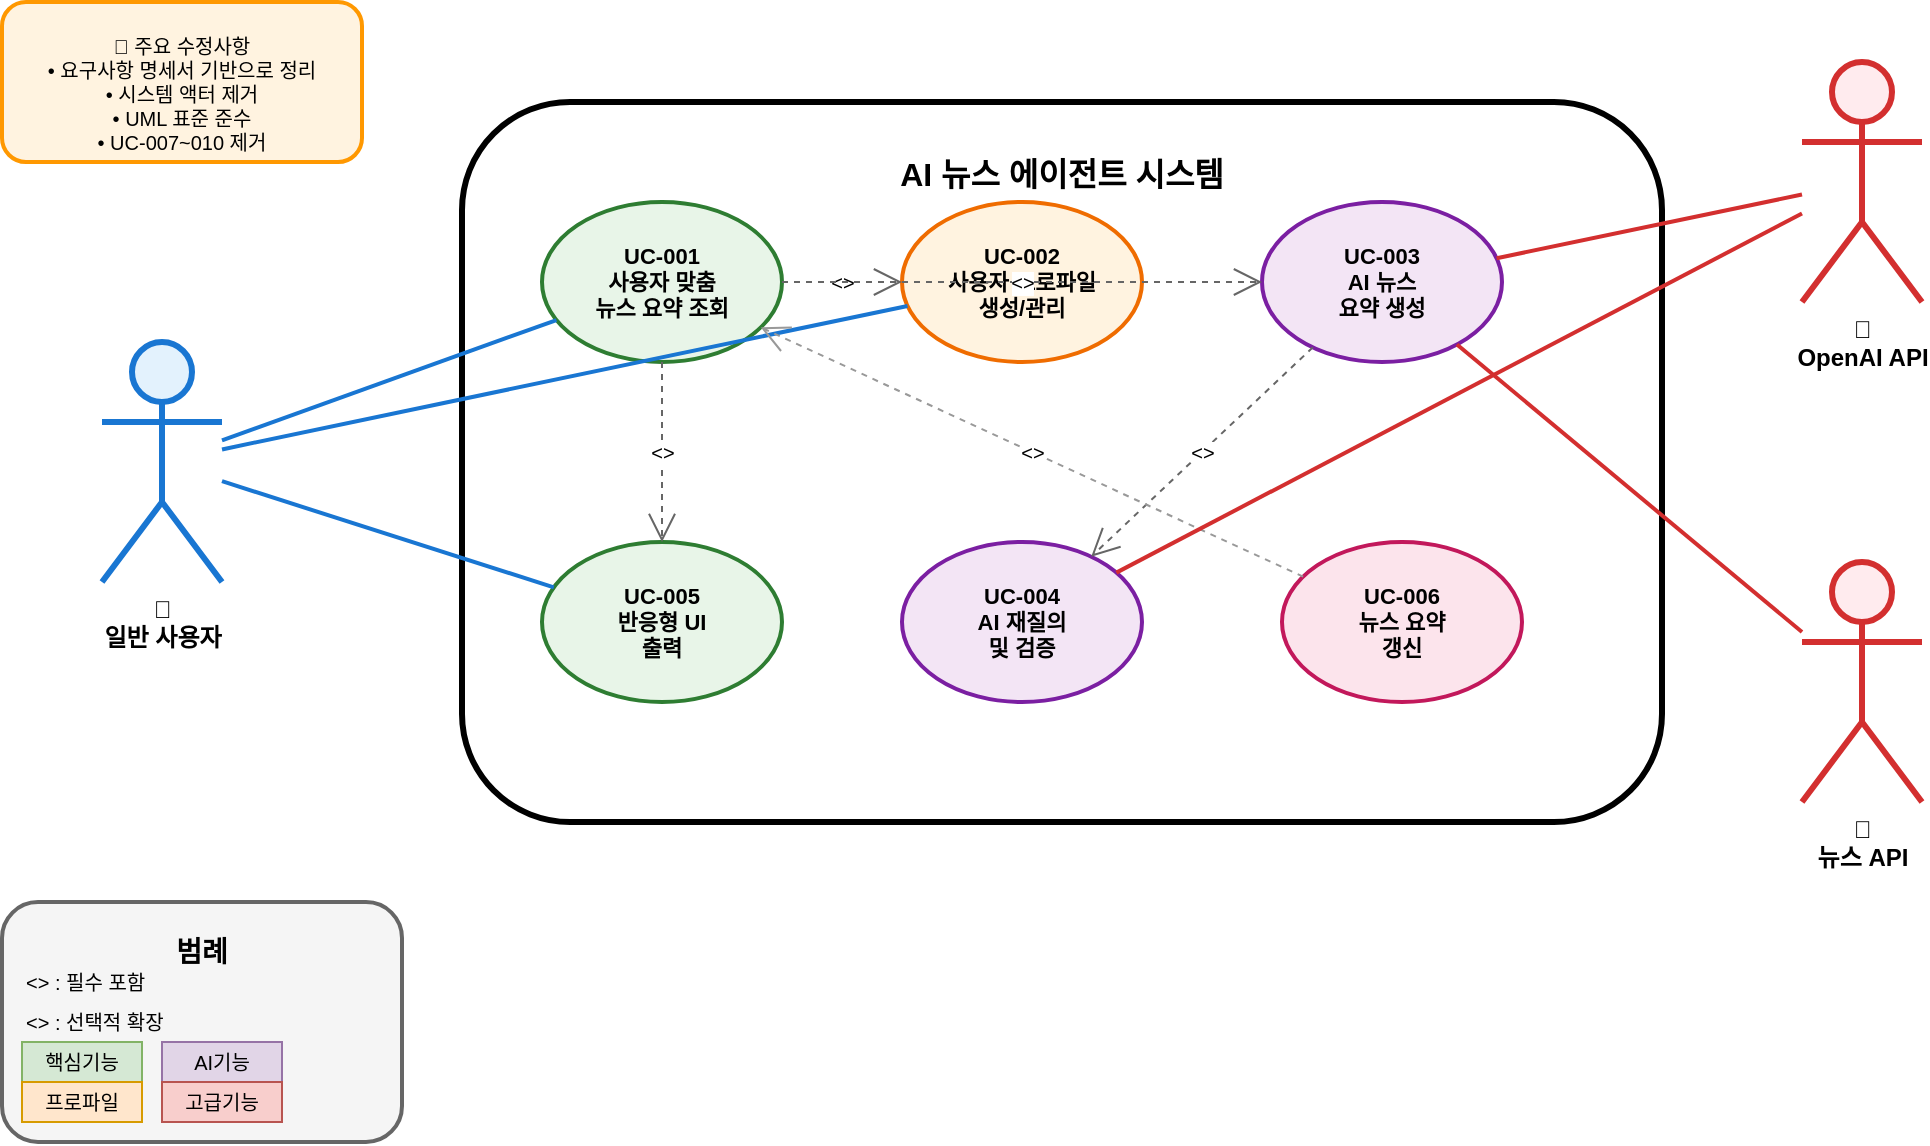 <mxfile version="27.0.9">
  <diagram name="AI뉴스에이전트_유스케이스_수정본" id="corrected-usecase-diagram">
    <mxGraphModel dx="2066" dy="1201" grid="1" gridSize="10" guides="1" tooltips="1" connect="1" arrows="1" fold="1" page="1" pageScale="1" pageWidth="1169" pageHeight="827" math="0" shadow="0">
      <root>
        <mxCell id="0" />
        <mxCell id="1" parent="0" />
        <mxCell id="system-boundary" value="AI 뉴스 에이전트 시스템" style="rounded=1;whiteSpace=wrap;html=1;strokeColor=#000000;strokeWidth=3;fillColor=none;fontSize=16;fontStyle=1;verticalAlign=top;spacingTop=20;" parent="1" vertex="1">
          <mxGeometry x="280" y="100" width="600" height="360" as="geometry" />
        </mxCell>
        <mxCell id="actor-user" value="👤&#xa;일반 사용자" style="shape=umlActor;verticalLabelPosition=bottom;verticalAlign=top;html=1;outlineConnect=0;fontSize=12;fontStyle=1;fillColor=#E3F2FD;strokeColor=#1976D2;strokeWidth=3;" parent="1" vertex="1">
          <mxGeometry x="100" y="220" width="60" height="120" as="geometry" />
        </mxCell>
        <mxCell id="actor-openai" value="🤖&#xa;OpenAI API" style="shape=umlActor;verticalLabelPosition=bottom;verticalAlign=top;html=1;outlineConnect=0;fontSize=12;fontStyle=1;fillColor=#FFEBEE;strokeColor=#D32F2F;strokeWidth=3;" parent="1" vertex="1">
          <mxGeometry x="950" y="80" width="60" height="120" as="geometry" />
        </mxCell>
        <mxCell id="actor-newsapi" value="📰&#xa;뉴스 API" style="shape=umlActor;verticalLabelPosition=bottom;verticalAlign=top;html=1;outlineConnect=0;fontSize=12;fontStyle=1;fillColor=#FFEBEE;strokeColor=#D32F2F;strokeWidth=3;" parent="1" vertex="1">
          <mxGeometry x="950" y="330" width="60" height="120" as="geometry" />
        </mxCell>
        <mxCell id="uc-001" value="UC-001&#xa;사용자 맞춤&#xa;뉴스 요약 조회" style="ellipse;whiteSpace=wrap;html=1;fontSize=11;fontStyle=1;fillColor=#E8F5E8;strokeColor=#2E7D32;strokeWidth=2;" parent="1" vertex="1">
          <mxGeometry x="320" y="150" width="120" height="80" as="geometry" />
        </mxCell>
        <mxCell id="uc-002" value="UC-002&#xa;사용자 프로파일&#xa;생성/관리" style="ellipse;whiteSpace=wrap;html=1;fontSize=11;fontStyle=1;fillColor=#FFF3E0;strokeColor=#EF6C00;strokeWidth=2;" parent="1" vertex="1">
          <mxGeometry x="500" y="150" width="120" height="80" as="geometry" />
        </mxCell>
        <mxCell id="uc-003" value="UC-003&#xa;AI 뉴스&#xa;요약 생성" style="ellipse;whiteSpace=wrap;html=1;fontSize=11;fontStyle=1;fillColor=#F3E5F5;strokeColor=#7B1FA2;strokeWidth=2;" parent="1" vertex="1">
          <mxGeometry x="680" y="150" width="120" height="80" as="geometry" />
        </mxCell>
        <mxCell id="uc-004" value="UC-004&#xa;AI 재질의&#xa;및 검증" style="ellipse;whiteSpace=wrap;html=1;fontSize=11;fontStyle=1;fillColor=#F3E5F5;strokeColor=#7B1FA2;strokeWidth=2;" parent="1" vertex="1">
          <mxGeometry x="500" y="320" width="120" height="80" as="geometry" />
        </mxCell>
        <mxCell id="uc-005" value="UC-005&#xa;반응형 UI&#xa;출력" style="ellipse;whiteSpace=wrap;html=1;fontSize=11;fontStyle=1;fillColor=#E8F5E8;strokeColor=#2E7D32;strokeWidth=2;" parent="1" vertex="1">
          <mxGeometry x="320" y="320" width="120" height="80" as="geometry" />
        </mxCell>
        <mxCell id="uc-006" value="UC-006&#xa;뉴스 요약&#xa;갱신" style="ellipse;whiteSpace=wrap;html=1;fontSize=11;fontStyle=1;fillColor=#FCE4EC;strokeColor=#C2185B;strokeWidth=2;" parent="1" vertex="1">
          <mxGeometry x="690" y="320" width="120" height="80" as="geometry" />
        </mxCell>
        <mxCell id="user-uc001" value="" style="endArrow=none;html=1;strokeWidth=2;strokeColor=#1976D2;" parent="1" source="actor-user" target="uc-001" edge="1">
          <mxGeometry width="50" height="50" relative="1" as="geometry">
            <mxPoint x="160" y="340" as="sourcePoint" />
            <mxPoint x="320" y="190" as="targetPoint" />
          </mxGeometry>
        </mxCell>
        <mxCell id="user-uc002" value="" style="endArrow=none;html=1;strokeWidth=2;strokeColor=#1976D2;" parent="1" source="actor-user" target="uc-002" edge="1">
          <mxGeometry width="50" height="50" relative="1" as="geometry">
            <mxPoint x="160" y="340" as="sourcePoint" />
            <mxPoint x="500" y="190" as="targetPoint" />
          </mxGeometry>
        </mxCell>
        <mxCell id="user-uc005" value="" style="endArrow=none;html=1;strokeWidth=2;strokeColor=#1976D2;" parent="1" source="actor-user" target="uc-005" edge="1">
          <mxGeometry width="50" height="50" relative="1" as="geometry">
            <mxPoint x="160" y="400" as="sourcePoint" />
            <mxPoint x="320" y="490" as="targetPoint" />
          </mxGeometry>
        </mxCell>
        <mxCell id="include-001-002" value="&lt;&lt;include&gt;&gt;" style="endArrow=open;endSize=12;dashed=1;html=1;strokeColor=#666666;fontSize=10;" parent="1" source="uc-001" target="uc-002" edge="1">
          <mxGeometry width="160" relative="1" as="geometry">
            <mxPoint x="440" y="190" as="sourcePoint" />
            <mxPoint x="500" y="190" as="targetPoint" />
          </mxGeometry>
        </mxCell>
        <mxCell id="include-001-003" value="&lt;&lt;include&gt;&gt;" style="endArrow=open;endSize=12;dashed=1;html=1;strokeColor=#666666;fontSize=10;" parent="1" source="uc-001" target="uc-003" edge="1">
          <mxGeometry width="160" relative="1" as="geometry">
            <mxPoint x="440" y="190" as="sourcePoint" />
            <mxPoint x="680" y="190" as="targetPoint" />
          </mxGeometry>
        </mxCell>
        <mxCell id="include-003-004" value="&lt;&lt;include&gt;&gt;" style="endArrow=open;endSize=12;dashed=1;html=1;strokeColor=#666666;fontSize=10;" parent="1" source="uc-003" target="uc-004" edge="1">
          <mxGeometry width="160" relative="1" as="geometry">
            <mxPoint x="680" y="230" as="sourcePoint" />
            <mxPoint x="620" y="280" as="targetPoint" />
          </mxGeometry>
        </mxCell>
        <mxCell id="include-001-005" value="&lt;&lt;include&gt;&gt;" style="endArrow=open;endSize=12;dashed=1;html=1;strokeColor=#666666;fontSize=10;" parent="1" source="uc-001" target="uc-005" edge="1">
          <mxGeometry width="160" relative="1" as="geometry">
            <mxPoint x="380" y="230" as="sourcePoint" />
            <mxPoint x="380" y="450" as="targetPoint" />
          </mxGeometry>
        </mxCell>
        <mxCell id="extend-006-001" value="&lt;&lt;extend&gt;&gt;" style="endArrow=open;endSize=12;dashed=1;html=1;strokeColor=#999999;fontSize=10;" parent="1" source="uc-006" target="uc-001" edge="1">
          <mxGeometry width="160" relative="1" as="geometry">
            <mxPoint x="680" y="320" as="sourcePoint" />
            <mxPoint x="440" y="230" as="targetPoint" />
          </mxGeometry>
        </mxCell>
        <mxCell id="openai-uc003" value="" style="endArrow=none;html=1;strokeWidth=2;strokeColor=#D32F2F;" parent="1" source="uc-003" target="actor-openai" edge="1">
          <mxGeometry width="50" height="50" relative="1" as="geometry">
            <mxPoint x="800" y="190" as="sourcePoint" />
            <mxPoint x="950" y="260" as="targetPoint" />
          </mxGeometry>
        </mxCell>
        <mxCell id="openai-uc004" value="" style="endArrow=none;html=1;strokeWidth=2;strokeColor=#D32F2F;" parent="1" source="uc-004" target="actor-openai" edge="1">
          <mxGeometry width="50" height="50" relative="1" as="geometry">
            <mxPoint x="620" y="320" as="sourcePoint" />
            <mxPoint x="950" y="260" as="targetPoint" />
          </mxGeometry>
        </mxCell>
        <mxCell id="newsapi-uc003" value="" style="endArrow=none;html=1;strokeWidth=2;strokeColor=#D32F2F;" parent="1" source="uc-003" target="actor-newsapi" edge="1">
          <mxGeometry width="50" height="50" relative="1" as="geometry">
            <mxPoint x="800" y="190" as="sourcePoint" />
            <mxPoint x="950" y="440" as="targetPoint" />
          </mxGeometry>
        </mxCell>
        <mxCell id="legend" value="범례" style="rounded=1;whiteSpace=wrap;html=1;strokeColor=#666666;strokeWidth=2;fillColor=#F5F5F5;fontSize=14;fontStyle=1;verticalAlign=top;spacingTop=10;" parent="1" vertex="1">
          <mxGeometry x="50" y="500" width="200" height="120" as="geometry" />
        </mxCell>
        <mxCell id="legend-include" value="&lt;&lt;include&gt;&gt; : 필수 포함" style="text;html=1;strokeColor=none;fillColor=none;align=left;verticalAlign=middle;whiteSpace=wrap;rounded=0;fontSize=10;" parent="1" vertex="1">
          <mxGeometry x="60" y="530" width="120" height="20" as="geometry" />
        </mxCell>
        <mxCell id="legend-extend" value="&lt;&lt;extend&gt;&gt; : 선택적 확장" style="text;html=1;strokeColor=none;fillColor=none;align=left;verticalAlign=middle;whiteSpace=wrap;rounded=0;fontSize=10;" parent="1" vertex="1">
          <mxGeometry x="60" y="550" width="120" height="20" as="geometry" />
        </mxCell>
        <mxCell id="legend-color1" value="핵심기능" style="text;html=1;strokeColor=#82b366;fillColor=#d5e8d4;align=center;verticalAlign=middle;whiteSpace=wrap;rounded=0;fontSize=10;" parent="1" vertex="1">
          <mxGeometry x="60" y="570" width="60" height="20" as="geometry" />
        </mxCell>
        <mxCell id="legend-color2" value="AI기능" style="text;html=1;strokeColor=#9673a6;fillColor=#e1d5e7;align=center;verticalAlign=middle;whiteSpace=wrap;rounded=0;fontSize=10;" parent="1" vertex="1">
          <mxGeometry x="130" y="570" width="60" height="20" as="geometry" />
        </mxCell>
        <mxCell id="legend-color3" value="프로파일" style="text;html=1;strokeColor=#d79b00;fillColor=#ffe6cc;align=center;verticalAlign=middle;whiteSpace=wrap;rounded=0;fontSize=10;" parent="1" vertex="1">
          <mxGeometry x="60" y="590" width="60" height="20" as="geometry" />
        </mxCell>
        <mxCell id="legend-color4" value="고급기능" style="text;html=1;strokeColor=#b85450;fillColor=#f8cecc;align=center;verticalAlign=middle;whiteSpace=wrap;rounded=0;fontSize=10;" parent="1" vertex="1">
          <mxGeometry x="130" y="590" width="60" height="20" as="geometry" />
        </mxCell>
        <mxCell id="modification-note" value="📝 주요 수정사항&#xa;• 요구사항 명세서 기반으로 정리&#xa;• 시스템 액터 제거&#xa;• UML 표준 준수&#xa;• UC-007~010 제거" style="rounded=1;whiteSpace=wrap;html=1;strokeColor=#FF9800;strokeWidth=2;fillColor=#FFF3E0;fontSize=10;verticalAlign=top;spacingTop=10;" parent="1" vertex="1">
          <mxGeometry x="50" y="50" width="180" height="80" as="geometry" />
        </mxCell>
      </root>
    </mxGraphModel>
  </diagram>
</mxfile>
